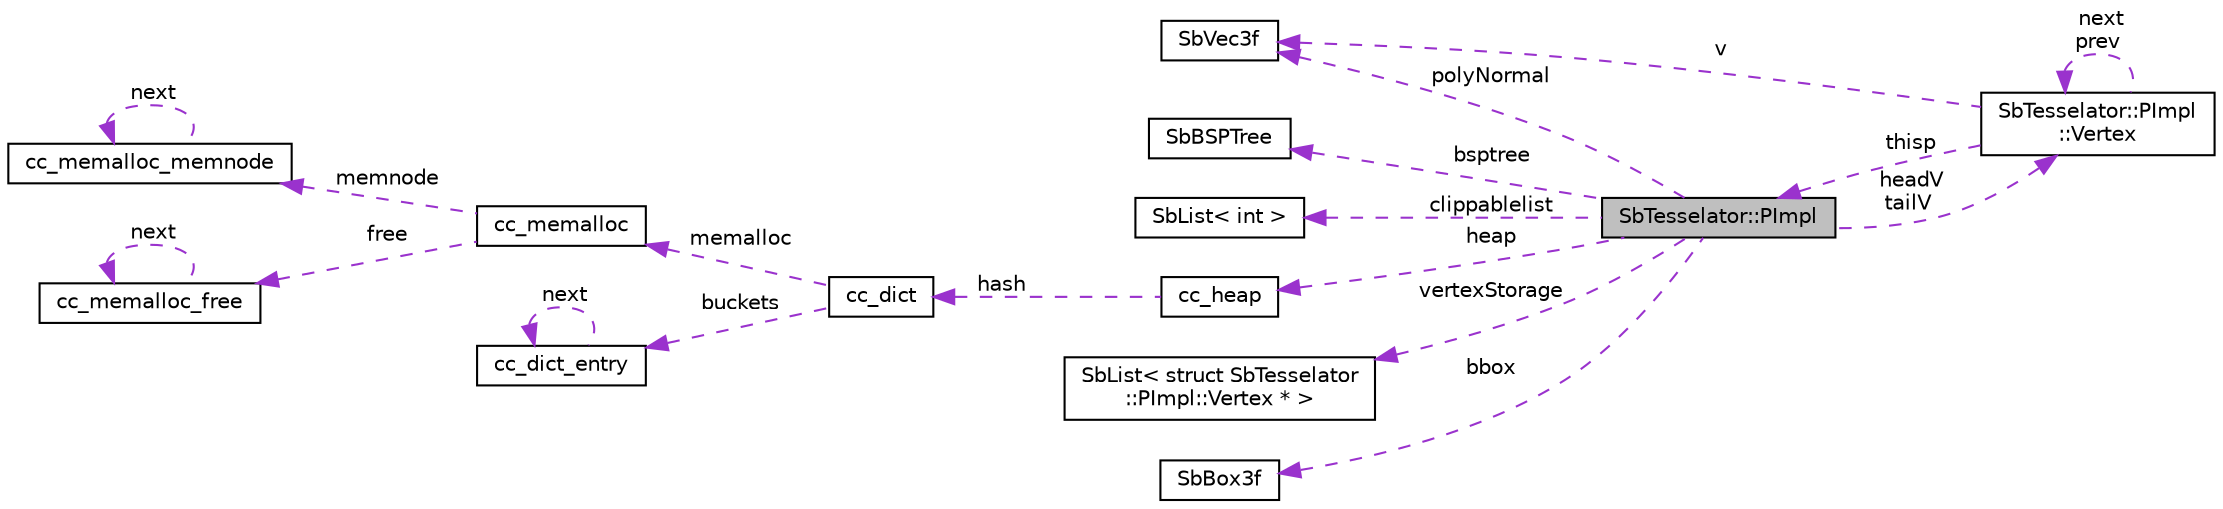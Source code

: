 digraph "SbTesselator::PImpl"
{
 // LATEX_PDF_SIZE
  edge [fontname="Helvetica",fontsize="10",labelfontname="Helvetica",labelfontsize="10"];
  node [fontname="Helvetica",fontsize="10",shape=record];
  rankdir="LR";
  Node1 [label="SbTesselator::PImpl",height=0.2,width=0.4,color="black", fillcolor="grey75", style="filled", fontcolor="black",tooltip=" "];
  Node2 -> Node1 [dir="back",color="darkorchid3",fontsize="10",style="dashed",label=" bsptree" ,fontname="Helvetica"];
  Node2 [label="SbBSPTree",height=0.2,width=0.4,color="black", fillcolor="white", style="filled",URL="$classSbBSPTree.html",tooltip="The SbBSPTree class provides a binary space partitioning container."];
  Node3 -> Node1 [dir="back",color="darkorchid3",fontsize="10",style="dashed",label=" polyNormal" ,fontname="Helvetica"];
  Node3 [label="SbVec3f",height=0.2,width=0.4,color="black", fillcolor="white", style="filled",URL="$classSbVec3f.html",tooltip="The SbVec3f class is a 3 dimensional vector with floating point coordinates."];
  Node4 -> Node1 [dir="back",color="darkorchid3",fontsize="10",style="dashed",label=" clippablelist" ,fontname="Helvetica"];
  Node4 [label="SbList\< int \>",height=0.2,width=0.4,color="black", fillcolor="white", style="filled",URL="$classSbList.html",tooltip=" "];
  Node5 -> Node1 [dir="back",color="darkorchid3",fontsize="10",style="dashed",label=" heap" ,fontname="Helvetica"];
  Node5 [label="cc_heap",height=0.2,width=0.4,color="black", fillcolor="white", style="filled",URL="$structcc__heap.html",tooltip=" "];
  Node6 -> Node5 [dir="back",color="darkorchid3",fontsize="10",style="dashed",label=" hash" ,fontname="Helvetica"];
  Node6 [label="cc_dict",height=0.2,width=0.4,color="black", fillcolor="white", style="filled",URL="$structcc__dict.html",tooltip=" "];
  Node7 -> Node6 [dir="back",color="darkorchid3",fontsize="10",style="dashed",label=" memalloc" ,fontname="Helvetica"];
  Node7 [label="cc_memalloc",height=0.2,width=0.4,color="black", fillcolor="white", style="filled",URL="$structcc__memalloc.html",tooltip=" "];
  Node8 -> Node7 [dir="back",color="darkorchid3",fontsize="10",style="dashed",label=" memnode" ,fontname="Helvetica"];
  Node8 [label="cc_memalloc_memnode",height=0.2,width=0.4,color="black", fillcolor="white", style="filled",URL="$structcc__memalloc__memnode.html",tooltip=" "];
  Node8 -> Node8 [dir="back",color="darkorchid3",fontsize="10",style="dashed",label=" next" ,fontname="Helvetica"];
  Node9 -> Node7 [dir="back",color="darkorchid3",fontsize="10",style="dashed",label=" free" ,fontname="Helvetica"];
  Node9 [label="cc_memalloc_free",height=0.2,width=0.4,color="black", fillcolor="white", style="filled",URL="$structcc__memalloc__free.html",tooltip=" "];
  Node9 -> Node9 [dir="back",color="darkorchid3",fontsize="10",style="dashed",label=" next" ,fontname="Helvetica"];
  Node10 -> Node6 [dir="back",color="darkorchid3",fontsize="10",style="dashed",label=" buckets" ,fontname="Helvetica"];
  Node10 [label="cc_dict_entry",height=0.2,width=0.4,color="black", fillcolor="white", style="filled",URL="$structcc__dict__entry.html",tooltip=" "];
  Node10 -> Node10 [dir="back",color="darkorchid3",fontsize="10",style="dashed",label=" next" ,fontname="Helvetica"];
  Node11 -> Node1 [dir="back",color="darkorchid3",fontsize="10",style="dashed",label=" headV\ntailV" ,fontname="Helvetica"];
  Node11 [label="SbTesselator::PImpl\l::Vertex",height=0.2,width=0.4,color="black", fillcolor="white", style="filled",URL="$structSbTesselator_1_1PImpl_1_1Vertex.html",tooltip=" "];
  Node3 -> Node11 [dir="back",color="darkorchid3",fontsize="10",style="dashed",label=" v" ,fontname="Helvetica"];
  Node1 -> Node11 [dir="back",color="darkorchid3",fontsize="10",style="dashed",label=" thisp" ,fontname="Helvetica"];
  Node11 -> Node11 [dir="back",color="darkorchid3",fontsize="10",style="dashed",label=" next\nprev" ,fontname="Helvetica"];
  Node12 -> Node1 [dir="back",color="darkorchid3",fontsize="10",style="dashed",label=" vertexStorage" ,fontname="Helvetica"];
  Node12 [label="SbList\< struct SbTesselator\l::PImpl::Vertex * \>",height=0.2,width=0.4,color="black", fillcolor="white", style="filled",URL="$classSbList.html",tooltip=" "];
  Node13 -> Node1 [dir="back",color="darkorchid3",fontsize="10",style="dashed",label=" bbox" ,fontname="Helvetica"];
  Node13 [label="SbBox3f",height=0.2,width=0.4,color="black", fillcolor="white", style="filled",URL="$classSbBox3f.html",tooltip="The SbBox3f class is an abstraction for an axis aligned 3 dimensional box."];
}
